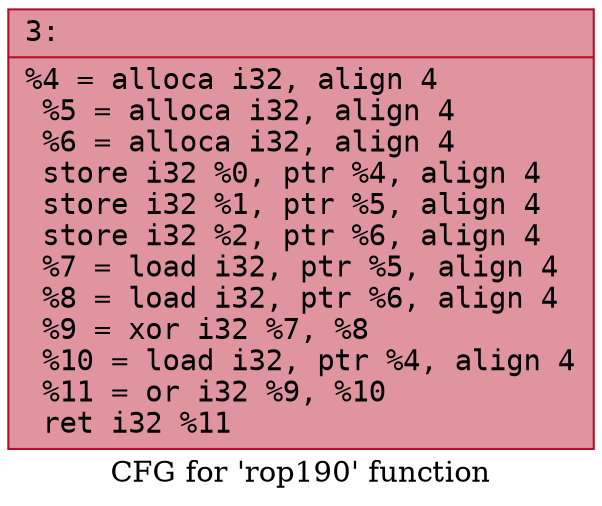 digraph "CFG for 'rop190' function" {
	label="CFG for 'rop190' function";

	Node0x6000015c1a40 [shape=record,color="#b70d28ff", style=filled, fillcolor="#b70d2870" fontname="Courier",label="{3:\l|  %4 = alloca i32, align 4\l  %5 = alloca i32, align 4\l  %6 = alloca i32, align 4\l  store i32 %0, ptr %4, align 4\l  store i32 %1, ptr %5, align 4\l  store i32 %2, ptr %6, align 4\l  %7 = load i32, ptr %5, align 4\l  %8 = load i32, ptr %6, align 4\l  %9 = xor i32 %7, %8\l  %10 = load i32, ptr %4, align 4\l  %11 = or i32 %9, %10\l  ret i32 %11\l}"];
}
